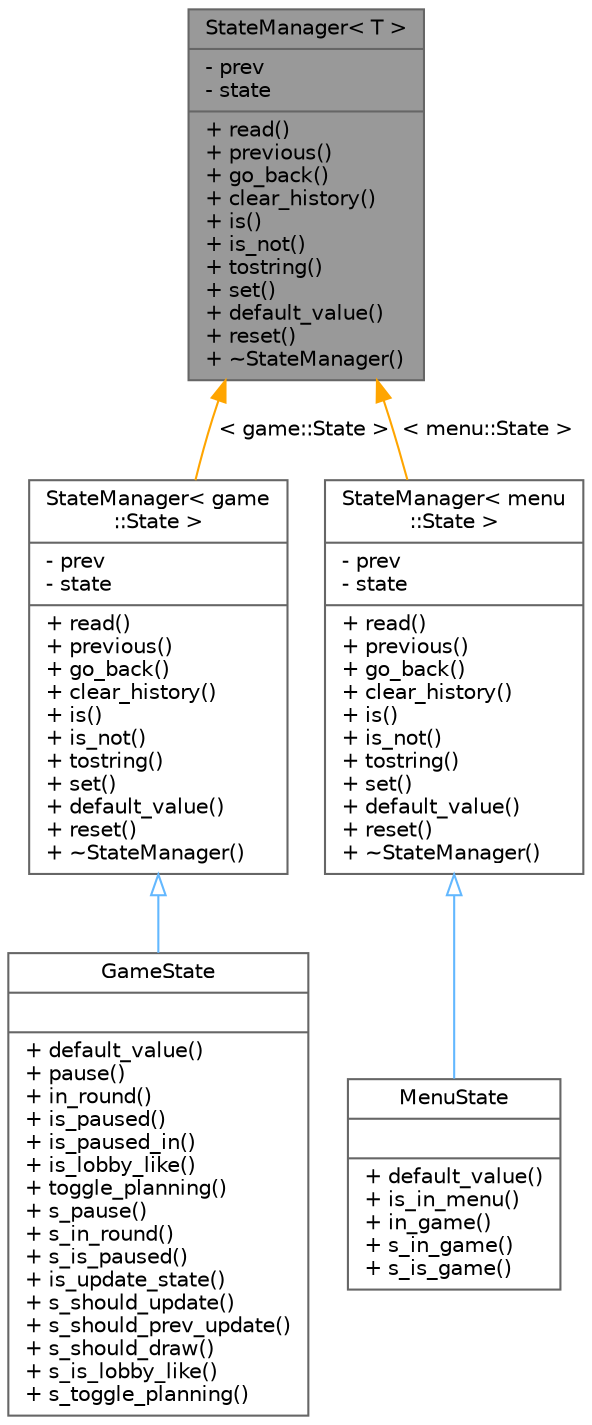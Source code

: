 digraph "StateManager&lt; T &gt;"
{
 // LATEX_PDF_SIZE
  bgcolor="transparent";
  edge [fontname=Helvetica,fontsize=10,labelfontname=Helvetica,labelfontsize=10];
  node [fontname=Helvetica,fontsize=10,shape=box,height=0.2,width=0.4];
  Node1 [shape=record,label="{StateManager\< T \>\n|- prev\l- state\l|+ read()\l+ previous()\l+ go_back()\l+ clear_history()\l+ is()\l+ is_not()\l+ tostring()\l+ set()\l+ default_value()\l+ reset()\l+ ~StateManager()\l}",height=0.2,width=0.4,color="gray40", fillcolor="grey60", style="filled", fontcolor="black",tooltip=" "];
  Node1 -> Node2 [dir="back",color="orange",style="solid",label=" \< game::State \>" ];
  Node2 [shape=record,label="{StateManager\< game\l::State \>\n|- prev\l- state\l|+ read()\l+ previous()\l+ go_back()\l+ clear_history()\l+ is()\l+ is_not()\l+ tostring()\l+ set()\l+ default_value()\l+ reset()\l+ ~StateManager()\l}",height=0.2,width=0.4,color="gray40", fillcolor="white", style="filled",URL="$da/dbf/struct_state_manager.html",tooltip=" "];
  Node2 -> Node3 [dir="back",color="steelblue1",style="solid",arrowtail="onormal"];
  Node3 [shape=record,label="{GameState\n||+ default_value()\l+ pause()\l+ in_round()\l+ is_paused()\l+ is_paused_in()\l+ is_lobby_like()\l+ toggle_planning()\l+ s_pause()\l+ s_in_round()\l+ s_is_paused()\l+ is_update_state()\l+ s_should_update()\l+ s_should_prev_update()\l+ s_should_draw()\l+ s_is_lobby_like()\l+ s_toggle_planning()\l}",height=0.2,width=0.4,color="gray40", fillcolor="white", style="filled",URL="$d3/d9b/struct_game_state.html",tooltip=" "];
  Node1 -> Node4 [dir="back",color="orange",style="solid",label=" \< menu::State \>" ];
  Node4 [shape=record,label="{StateManager\< menu\l::State \>\n|- prev\l- state\l|+ read()\l+ previous()\l+ go_back()\l+ clear_history()\l+ is()\l+ is_not()\l+ tostring()\l+ set()\l+ default_value()\l+ reset()\l+ ~StateManager()\l}",height=0.2,width=0.4,color="gray40", fillcolor="white", style="filled",URL="$da/dbf/struct_state_manager.html",tooltip=" "];
  Node4 -> Node5 [dir="back",color="steelblue1",style="solid",arrowtail="onormal"];
  Node5 [shape=record,label="{MenuState\n||+ default_value()\l+ is_in_menu()\l+ in_game()\l+ s_in_game()\l+ s_is_game()\l}",height=0.2,width=0.4,color="gray40", fillcolor="white", style="filled",URL="$d4/d00/struct_menu_state.html",tooltip=" "];
}
